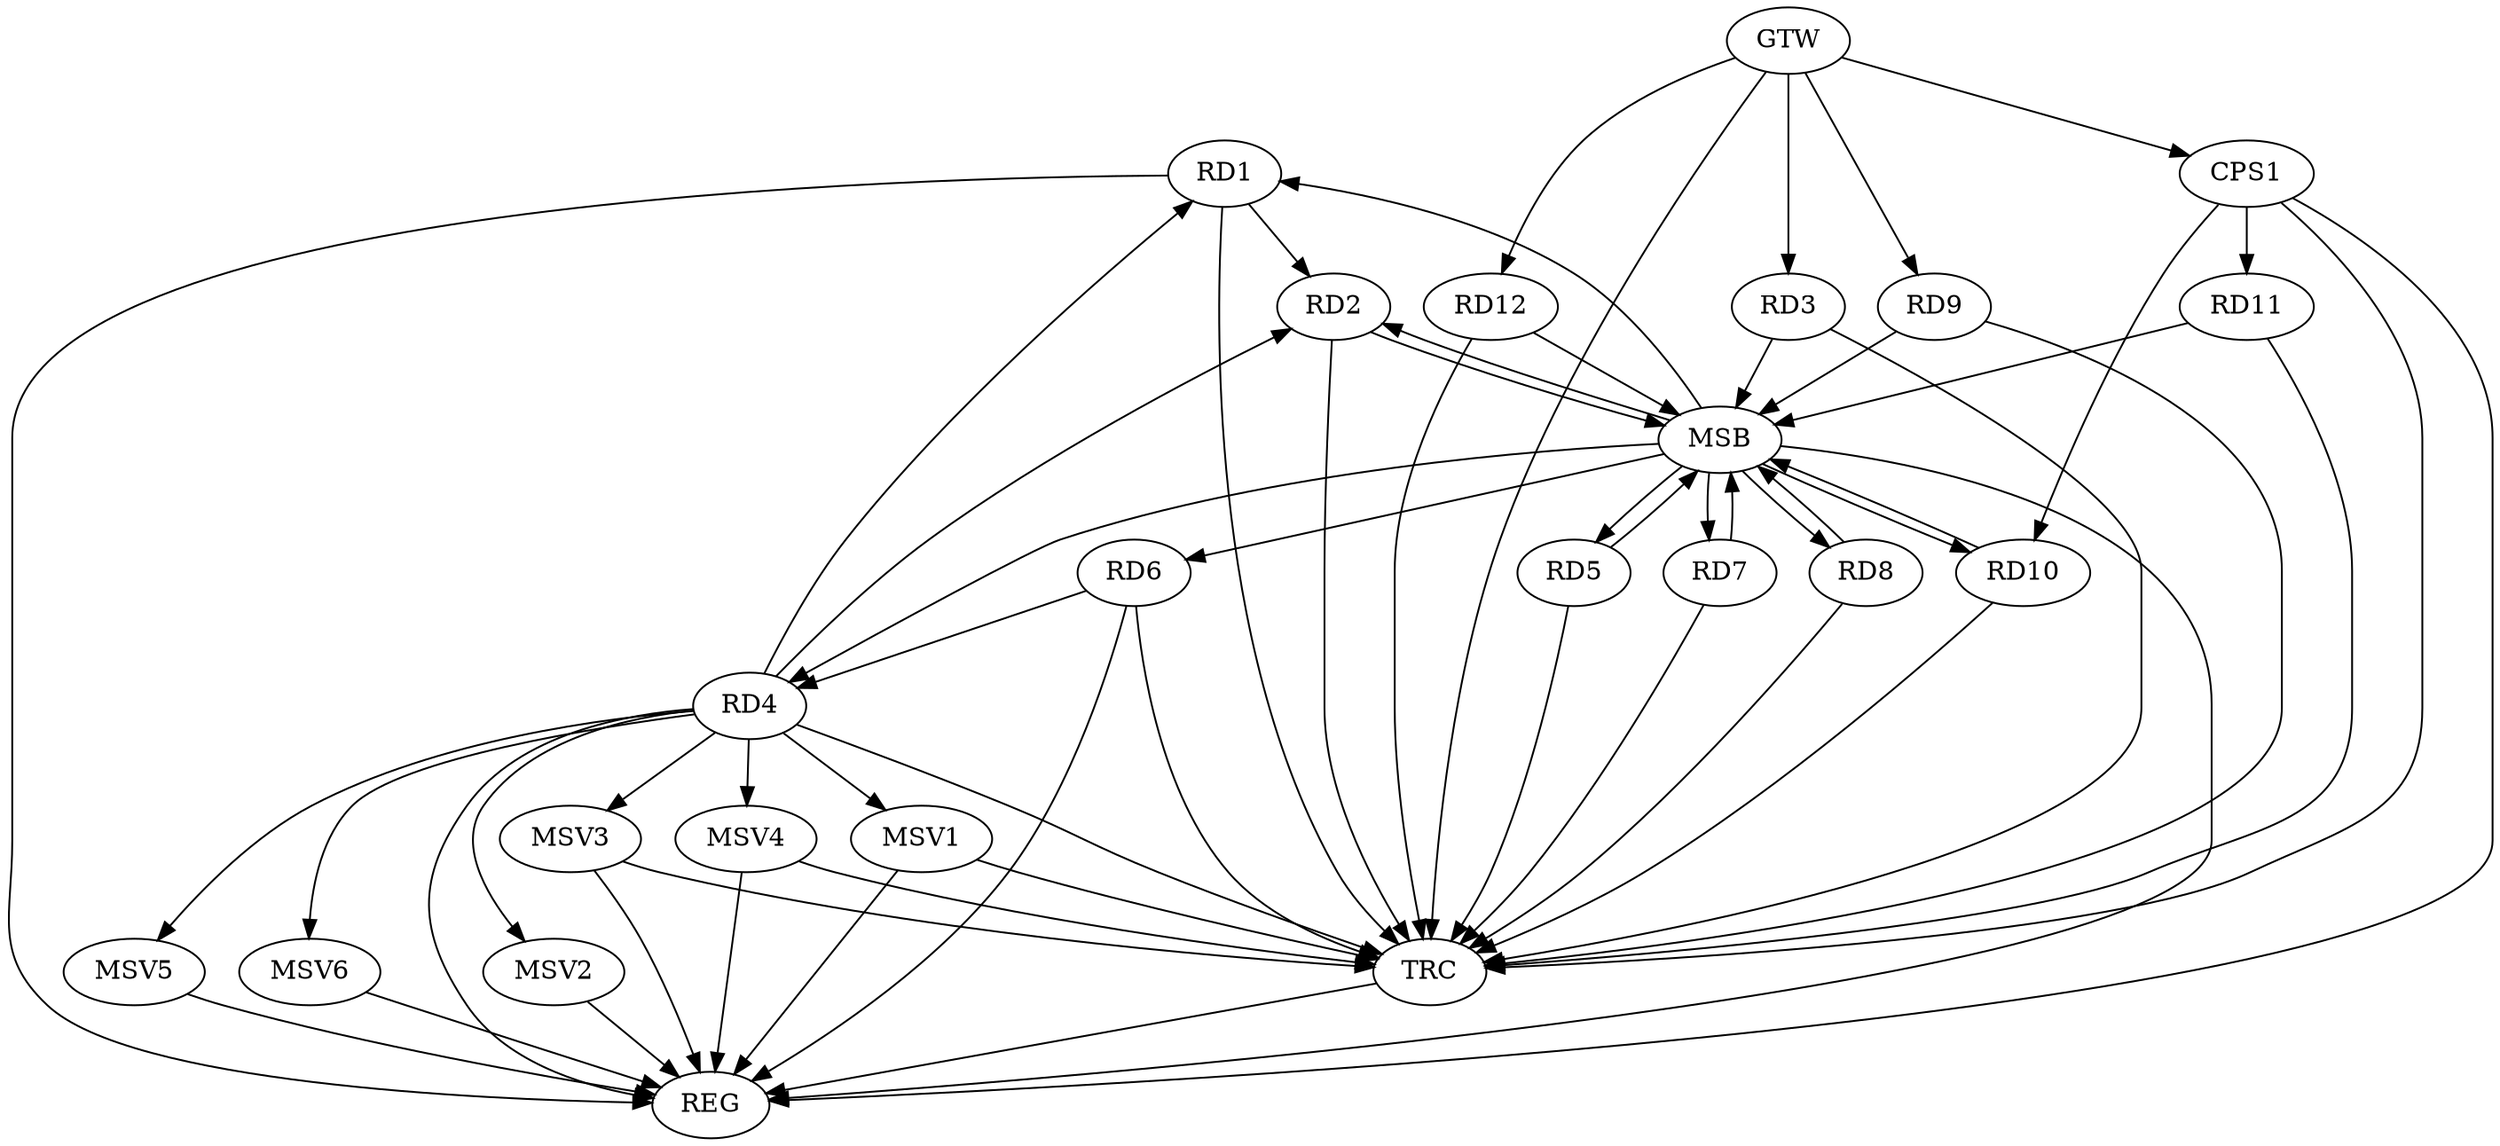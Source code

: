 strict digraph G {
  RD1 [ label="RD1" ];
  RD2 [ label="RD2" ];
  RD3 [ label="RD3" ];
  RD4 [ label="RD4" ];
  RD5 [ label="RD5" ];
  RD6 [ label="RD6" ];
  RD7 [ label="RD7" ];
  RD8 [ label="RD8" ];
  RD9 [ label="RD9" ];
  RD10 [ label="RD10" ];
  RD11 [ label="RD11" ];
  RD12 [ label="RD12" ];
  CPS1 [ label="CPS1" ];
  GTW [ label="GTW" ];
  REG [ label="REG" ];
  MSB [ label="MSB" ];
  TRC [ label="TRC" ];
  MSV1 [ label="MSV1" ];
  MSV2 [ label="MSV2" ];
  MSV3 [ label="MSV3" ];
  MSV4 [ label="MSV4" ];
  MSV5 [ label="MSV5" ];
  MSV6 [ label="MSV6" ];
  RD1 -> RD2;
  RD4 -> RD1;
  RD4 -> RD2;
  RD6 -> RD4;
  CPS1 -> RD10;
  CPS1 -> RD11;
  GTW -> RD3;
  GTW -> RD9;
  GTW -> RD12;
  GTW -> CPS1;
  RD1 -> REG;
  RD4 -> REG;
  RD6 -> REG;
  CPS1 -> REG;
  RD2 -> MSB;
  MSB -> RD4;
  MSB -> RD7;
  MSB -> RD10;
  MSB -> REG;
  RD3 -> MSB;
  MSB -> RD2;
  RD5 -> MSB;
  MSB -> RD8;
  RD7 -> MSB;
  MSB -> RD1;
  RD8 -> MSB;
  MSB -> RD6;
  RD9 -> MSB;
  RD10 -> MSB;
  RD11 -> MSB;
  RD12 -> MSB;
  MSB -> RD5;
  RD1 -> TRC;
  RD2 -> TRC;
  RD3 -> TRC;
  RD4 -> TRC;
  RD5 -> TRC;
  RD6 -> TRC;
  RD7 -> TRC;
  RD8 -> TRC;
  RD9 -> TRC;
  RD10 -> TRC;
  RD11 -> TRC;
  RD12 -> TRC;
  CPS1 -> TRC;
  GTW -> TRC;
  TRC -> REG;
  RD4 -> MSV1;
  MSV1 -> REG;
  MSV1 -> TRC;
  RD4 -> MSV2;
  MSV2 -> REG;
  RD4 -> MSV3;
  RD4 -> MSV4;
  MSV3 -> REG;
  MSV3 -> TRC;
  MSV4 -> REG;
  MSV4 -> TRC;
  RD4 -> MSV5;
  RD4 -> MSV6;
  MSV5 -> REG;
  MSV6 -> REG;
}
